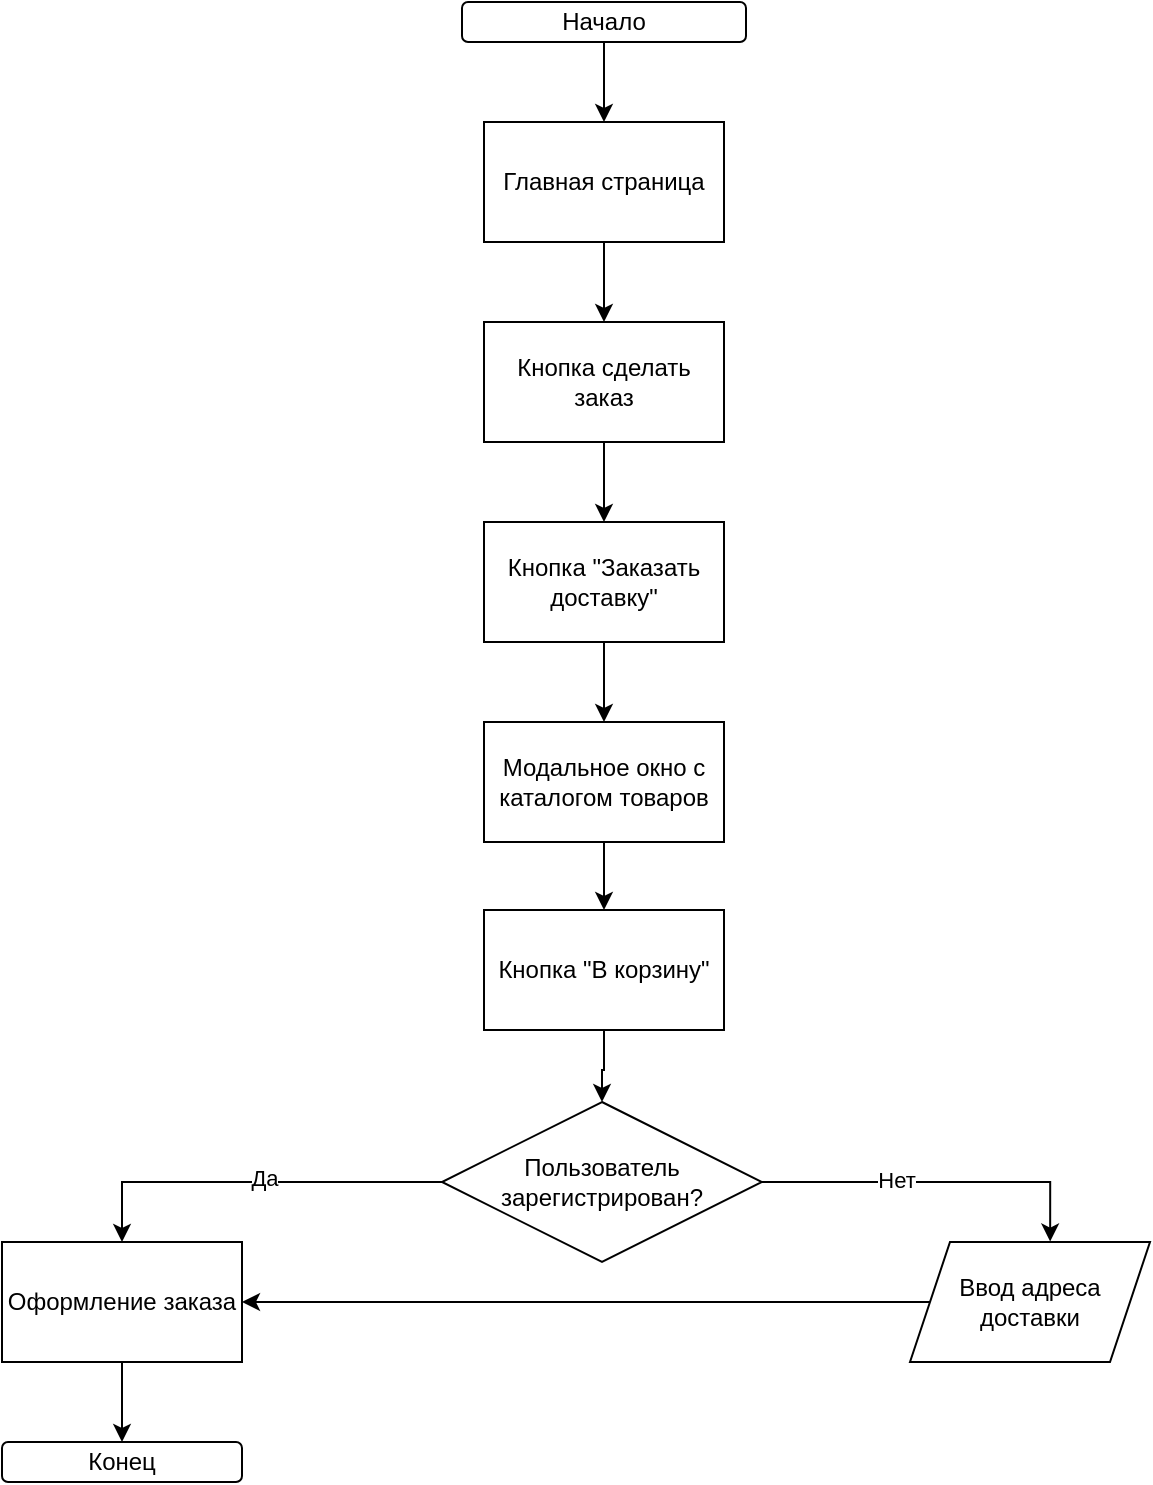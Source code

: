 <mxfile version="24.4.9" type="device">
  <diagram name="Страница — 1" id="y-d3Gkllbge5vIAIxVeH">
    <mxGraphModel dx="2620" dy="-133" grid="1" gridSize="10" guides="1" tooltips="1" connect="1" arrows="1" fold="1" page="1" pageScale="1" pageWidth="827" pageHeight="1169" math="0" shadow="0">
      <root>
        <mxCell id="0" />
        <mxCell id="1" parent="0" />
        <mxCell id="I9NbDvM1c6gbNyxn2x0W-2" style="edgeStyle=orthogonalEdgeStyle;rounded=0;orthogonalLoop=1;jettySize=auto;html=1;entryX=0.5;entryY=0;entryDx=0;entryDy=0;" edge="1" parent="1" source="I9NbDvM1c6gbNyxn2x0W-3" target="I9NbDvM1c6gbNyxn2x0W-5">
          <mxGeometry relative="1" as="geometry" />
        </mxCell>
        <mxCell id="I9NbDvM1c6gbNyxn2x0W-3" value="Начало" style="rounded=1;whiteSpace=wrap;html=1;" vertex="1" parent="1">
          <mxGeometry x="130" y="1240" width="142" height="20" as="geometry" />
        </mxCell>
        <mxCell id="I9NbDvM1c6gbNyxn2x0W-4" style="edgeStyle=orthogonalEdgeStyle;rounded=0;orthogonalLoop=1;jettySize=auto;html=1;entryX=0.5;entryY=0;entryDx=0;entryDy=0;" edge="1" parent="1" source="I9NbDvM1c6gbNyxn2x0W-5" target="I9NbDvM1c6gbNyxn2x0W-7">
          <mxGeometry relative="1" as="geometry" />
        </mxCell>
        <mxCell id="I9NbDvM1c6gbNyxn2x0W-5" value="Главная страница" style="rounded=0;whiteSpace=wrap;html=1;" vertex="1" parent="1">
          <mxGeometry x="141" y="1300" width="120" height="60" as="geometry" />
        </mxCell>
        <mxCell id="I9NbDvM1c6gbNyxn2x0W-44" style="edgeStyle=orthogonalEdgeStyle;rounded=0;orthogonalLoop=1;jettySize=auto;html=1;entryX=0.5;entryY=0;entryDx=0;entryDy=0;" edge="1" parent="1" source="I9NbDvM1c6gbNyxn2x0W-7" target="I9NbDvM1c6gbNyxn2x0W-43">
          <mxGeometry relative="1" as="geometry" />
        </mxCell>
        <mxCell id="I9NbDvM1c6gbNyxn2x0W-7" value="Кнопка сделать заказ" style="rounded=0;whiteSpace=wrap;html=1;" vertex="1" parent="1">
          <mxGeometry x="141" y="1400" width="120" height="60" as="geometry" />
        </mxCell>
        <mxCell id="I9NbDvM1c6gbNyxn2x0W-46" style="edgeStyle=orthogonalEdgeStyle;rounded=0;orthogonalLoop=1;jettySize=auto;html=1;entryX=0.5;entryY=0;entryDx=0;entryDy=0;" edge="1" parent="1" source="I9NbDvM1c6gbNyxn2x0W-43" target="I9NbDvM1c6gbNyxn2x0W-45">
          <mxGeometry relative="1" as="geometry" />
        </mxCell>
        <mxCell id="I9NbDvM1c6gbNyxn2x0W-43" value="Кнопка &quot;Заказать доставку&quot;" style="rounded=0;whiteSpace=wrap;html=1;" vertex="1" parent="1">
          <mxGeometry x="141" y="1500" width="120" height="60" as="geometry" />
        </mxCell>
        <mxCell id="I9NbDvM1c6gbNyxn2x0W-48" style="edgeStyle=orthogonalEdgeStyle;rounded=0;orthogonalLoop=1;jettySize=auto;html=1;entryX=0.5;entryY=0;entryDx=0;entryDy=0;" edge="1" parent="1" source="I9NbDvM1c6gbNyxn2x0W-45" target="I9NbDvM1c6gbNyxn2x0W-47">
          <mxGeometry relative="1" as="geometry" />
        </mxCell>
        <mxCell id="I9NbDvM1c6gbNyxn2x0W-45" value="Модальное окно с каталогом товаров" style="rounded=0;whiteSpace=wrap;html=1;" vertex="1" parent="1">
          <mxGeometry x="141" y="1600" width="120" height="60" as="geometry" />
        </mxCell>
        <mxCell id="I9NbDvM1c6gbNyxn2x0W-50" style="edgeStyle=orthogonalEdgeStyle;rounded=0;orthogonalLoop=1;jettySize=auto;html=1;entryX=0.5;entryY=0;entryDx=0;entryDy=0;" edge="1" parent="1" source="I9NbDvM1c6gbNyxn2x0W-47" target="I9NbDvM1c6gbNyxn2x0W-49">
          <mxGeometry relative="1" as="geometry" />
        </mxCell>
        <mxCell id="I9NbDvM1c6gbNyxn2x0W-47" value="Кнопка &quot;В корзину&quot;" style="rounded=0;whiteSpace=wrap;html=1;" vertex="1" parent="1">
          <mxGeometry x="141" y="1694" width="120" height="60" as="geometry" />
        </mxCell>
        <mxCell id="I9NbDvM1c6gbNyxn2x0W-53" style="edgeStyle=orthogonalEdgeStyle;rounded=0;orthogonalLoop=1;jettySize=auto;html=1;entryX=0.5;entryY=0;entryDx=0;entryDy=0;" edge="1" parent="1" source="I9NbDvM1c6gbNyxn2x0W-49" target="I9NbDvM1c6gbNyxn2x0W-51">
          <mxGeometry relative="1" as="geometry" />
        </mxCell>
        <mxCell id="I9NbDvM1c6gbNyxn2x0W-54" value="Да" style="edgeLabel;html=1;align=center;verticalAlign=middle;resizable=0;points=[];" vertex="1" connectable="0" parent="I9NbDvM1c6gbNyxn2x0W-53">
          <mxGeometry x="-0.06" y="-2" relative="1" as="geometry">
            <mxPoint as="offset" />
          </mxGeometry>
        </mxCell>
        <mxCell id="I9NbDvM1c6gbNyxn2x0W-49" value="Пользователь зарегистрирован?" style="rhombus;whiteSpace=wrap;html=1;" vertex="1" parent="1">
          <mxGeometry x="120" y="1790" width="160" height="80" as="geometry" />
        </mxCell>
        <mxCell id="I9NbDvM1c6gbNyxn2x0W-62" style="edgeStyle=orthogonalEdgeStyle;rounded=0;orthogonalLoop=1;jettySize=auto;html=1;" edge="1" parent="1" source="I9NbDvM1c6gbNyxn2x0W-51">
          <mxGeometry relative="1" as="geometry">
            <mxPoint x="-40" y="1960" as="targetPoint" />
          </mxGeometry>
        </mxCell>
        <mxCell id="I9NbDvM1c6gbNyxn2x0W-51" value="Оформление заказа" style="rounded=0;whiteSpace=wrap;html=1;" vertex="1" parent="1">
          <mxGeometry x="-100" y="1860" width="120" height="60" as="geometry" />
        </mxCell>
        <mxCell id="I9NbDvM1c6gbNyxn2x0W-60" style="edgeStyle=orthogonalEdgeStyle;rounded=0;orthogonalLoop=1;jettySize=auto;html=1;entryX=1;entryY=0.5;entryDx=0;entryDy=0;" edge="1" parent="1" source="I9NbDvM1c6gbNyxn2x0W-57" target="I9NbDvM1c6gbNyxn2x0W-51">
          <mxGeometry relative="1" as="geometry" />
        </mxCell>
        <mxCell id="I9NbDvM1c6gbNyxn2x0W-57" value="Ввод адреса доставки" style="shape=parallelogram;perimeter=parallelogramPerimeter;whiteSpace=wrap;html=1;fixedSize=1;" vertex="1" parent="1">
          <mxGeometry x="354" y="1860" width="120" height="60" as="geometry" />
        </mxCell>
        <mxCell id="I9NbDvM1c6gbNyxn2x0W-59" style="edgeStyle=orthogonalEdgeStyle;rounded=0;orthogonalLoop=1;jettySize=auto;html=1;entryX=0.584;entryY=-0.004;entryDx=0;entryDy=0;entryPerimeter=0;" edge="1" parent="1" source="I9NbDvM1c6gbNyxn2x0W-49" target="I9NbDvM1c6gbNyxn2x0W-57">
          <mxGeometry relative="1" as="geometry" />
        </mxCell>
        <mxCell id="I9NbDvM1c6gbNyxn2x0W-61" value="Нет" style="edgeLabel;html=1;align=center;verticalAlign=middle;resizable=0;points=[];" vertex="1" connectable="0" parent="I9NbDvM1c6gbNyxn2x0W-59">
          <mxGeometry x="-0.229" y="1" relative="1" as="geometry">
            <mxPoint as="offset" />
          </mxGeometry>
        </mxCell>
        <mxCell id="I9NbDvM1c6gbNyxn2x0W-63" value="Конец" style="rounded=1;whiteSpace=wrap;html=1;" vertex="1" parent="1">
          <mxGeometry x="-100" y="1960" width="120" height="20" as="geometry" />
        </mxCell>
      </root>
    </mxGraphModel>
  </diagram>
</mxfile>
